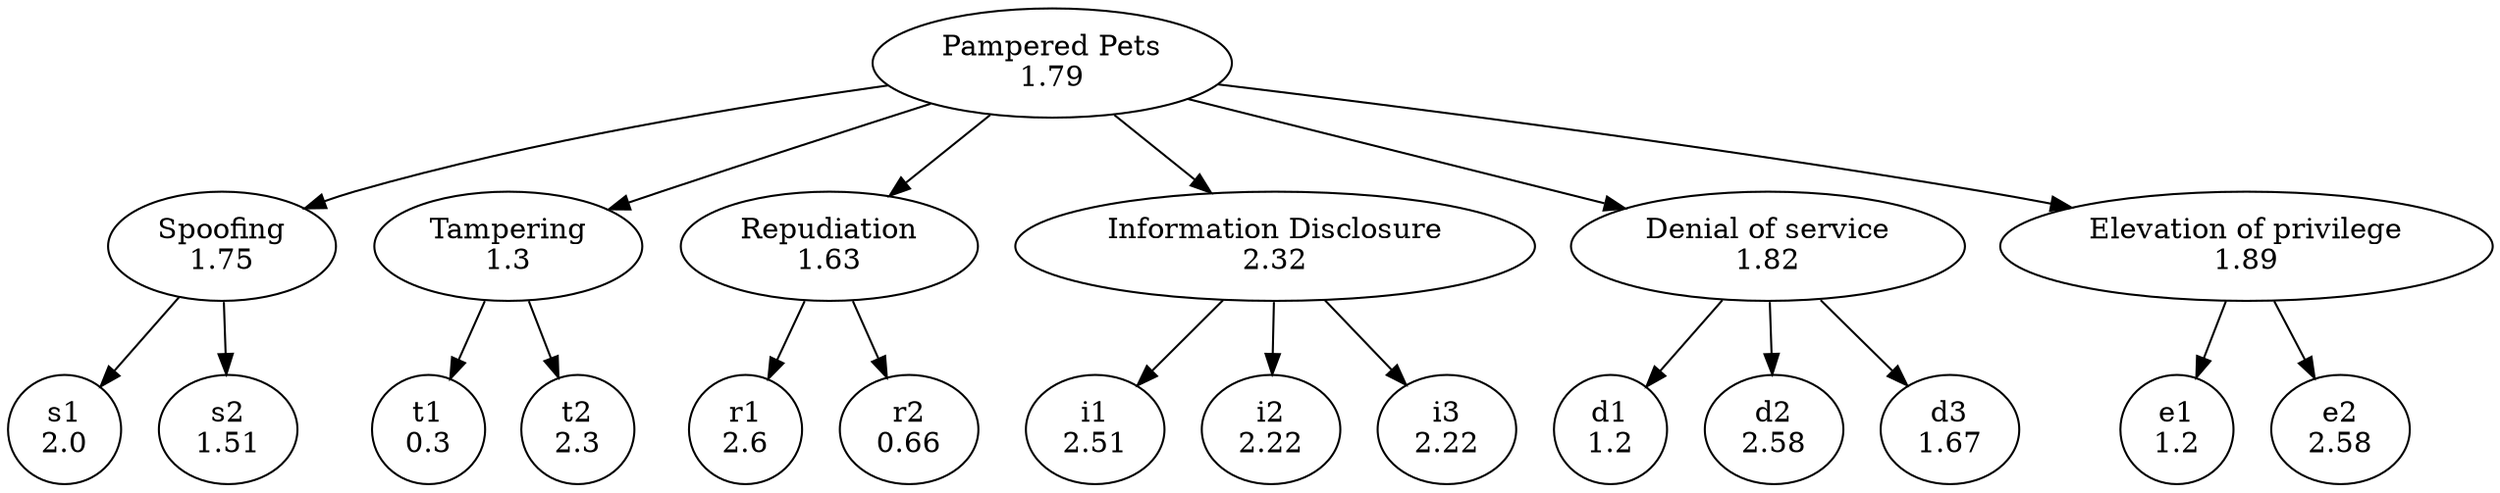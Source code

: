 digraph tree {
    "Pampered Pets
1.79";
    "Spoofing
1.75";
    "s1
2.0";
    "s2
1.51";
    "Tampering
1.3";
    "t1
0.3";
    "t2
2.3";
    "Repudiation
1.63";
    "r1
2.6";
    "r2
0.66";
    "Information Disclosure
2.32";
    "i1
2.51";
    "i2
2.22";
    "i3
2.22";
    "Denial of service
1.82";
    "d1
1.2";
    "d2
2.58";
    "d3
1.67";
    "Elevation of privilege
1.89";
    "e1
1.2";
    "e2
2.58";
    "Pampered Pets
1.79" -> "Spoofing
1.75";
    "Pampered Pets
1.79" -> "Tampering
1.3";
    "Pampered Pets
1.79" -> "Repudiation
1.63";
    "Pampered Pets
1.79" -> "Information Disclosure
2.32";
    "Pampered Pets
1.79" -> "Denial of service
1.82";
    "Pampered Pets
1.79" -> "Elevation of privilege
1.89";
    "Spoofing
1.75" -> "s1
2.0";
    "Spoofing
1.75" -> "s2
1.51";
    "Tampering
1.3" -> "t1
0.3";
    "Tampering
1.3" -> "t2
2.3";
    "Repudiation
1.63" -> "r1
2.6";
    "Repudiation
1.63" -> "r2
0.66";
    "Information Disclosure
2.32" -> "i1
2.51";
    "Information Disclosure
2.32" -> "i2
2.22";
    "Information Disclosure
2.32" -> "i3
2.22";
    "Denial of service
1.82" -> "d1
1.2";
    "Denial of service
1.82" -> "d2
2.58";
    "Denial of service
1.82" -> "d3
1.67";
    "Elevation of privilege
1.89" -> "e1
1.2";
    "Elevation of privilege
1.89" -> "e2
2.58";
}
